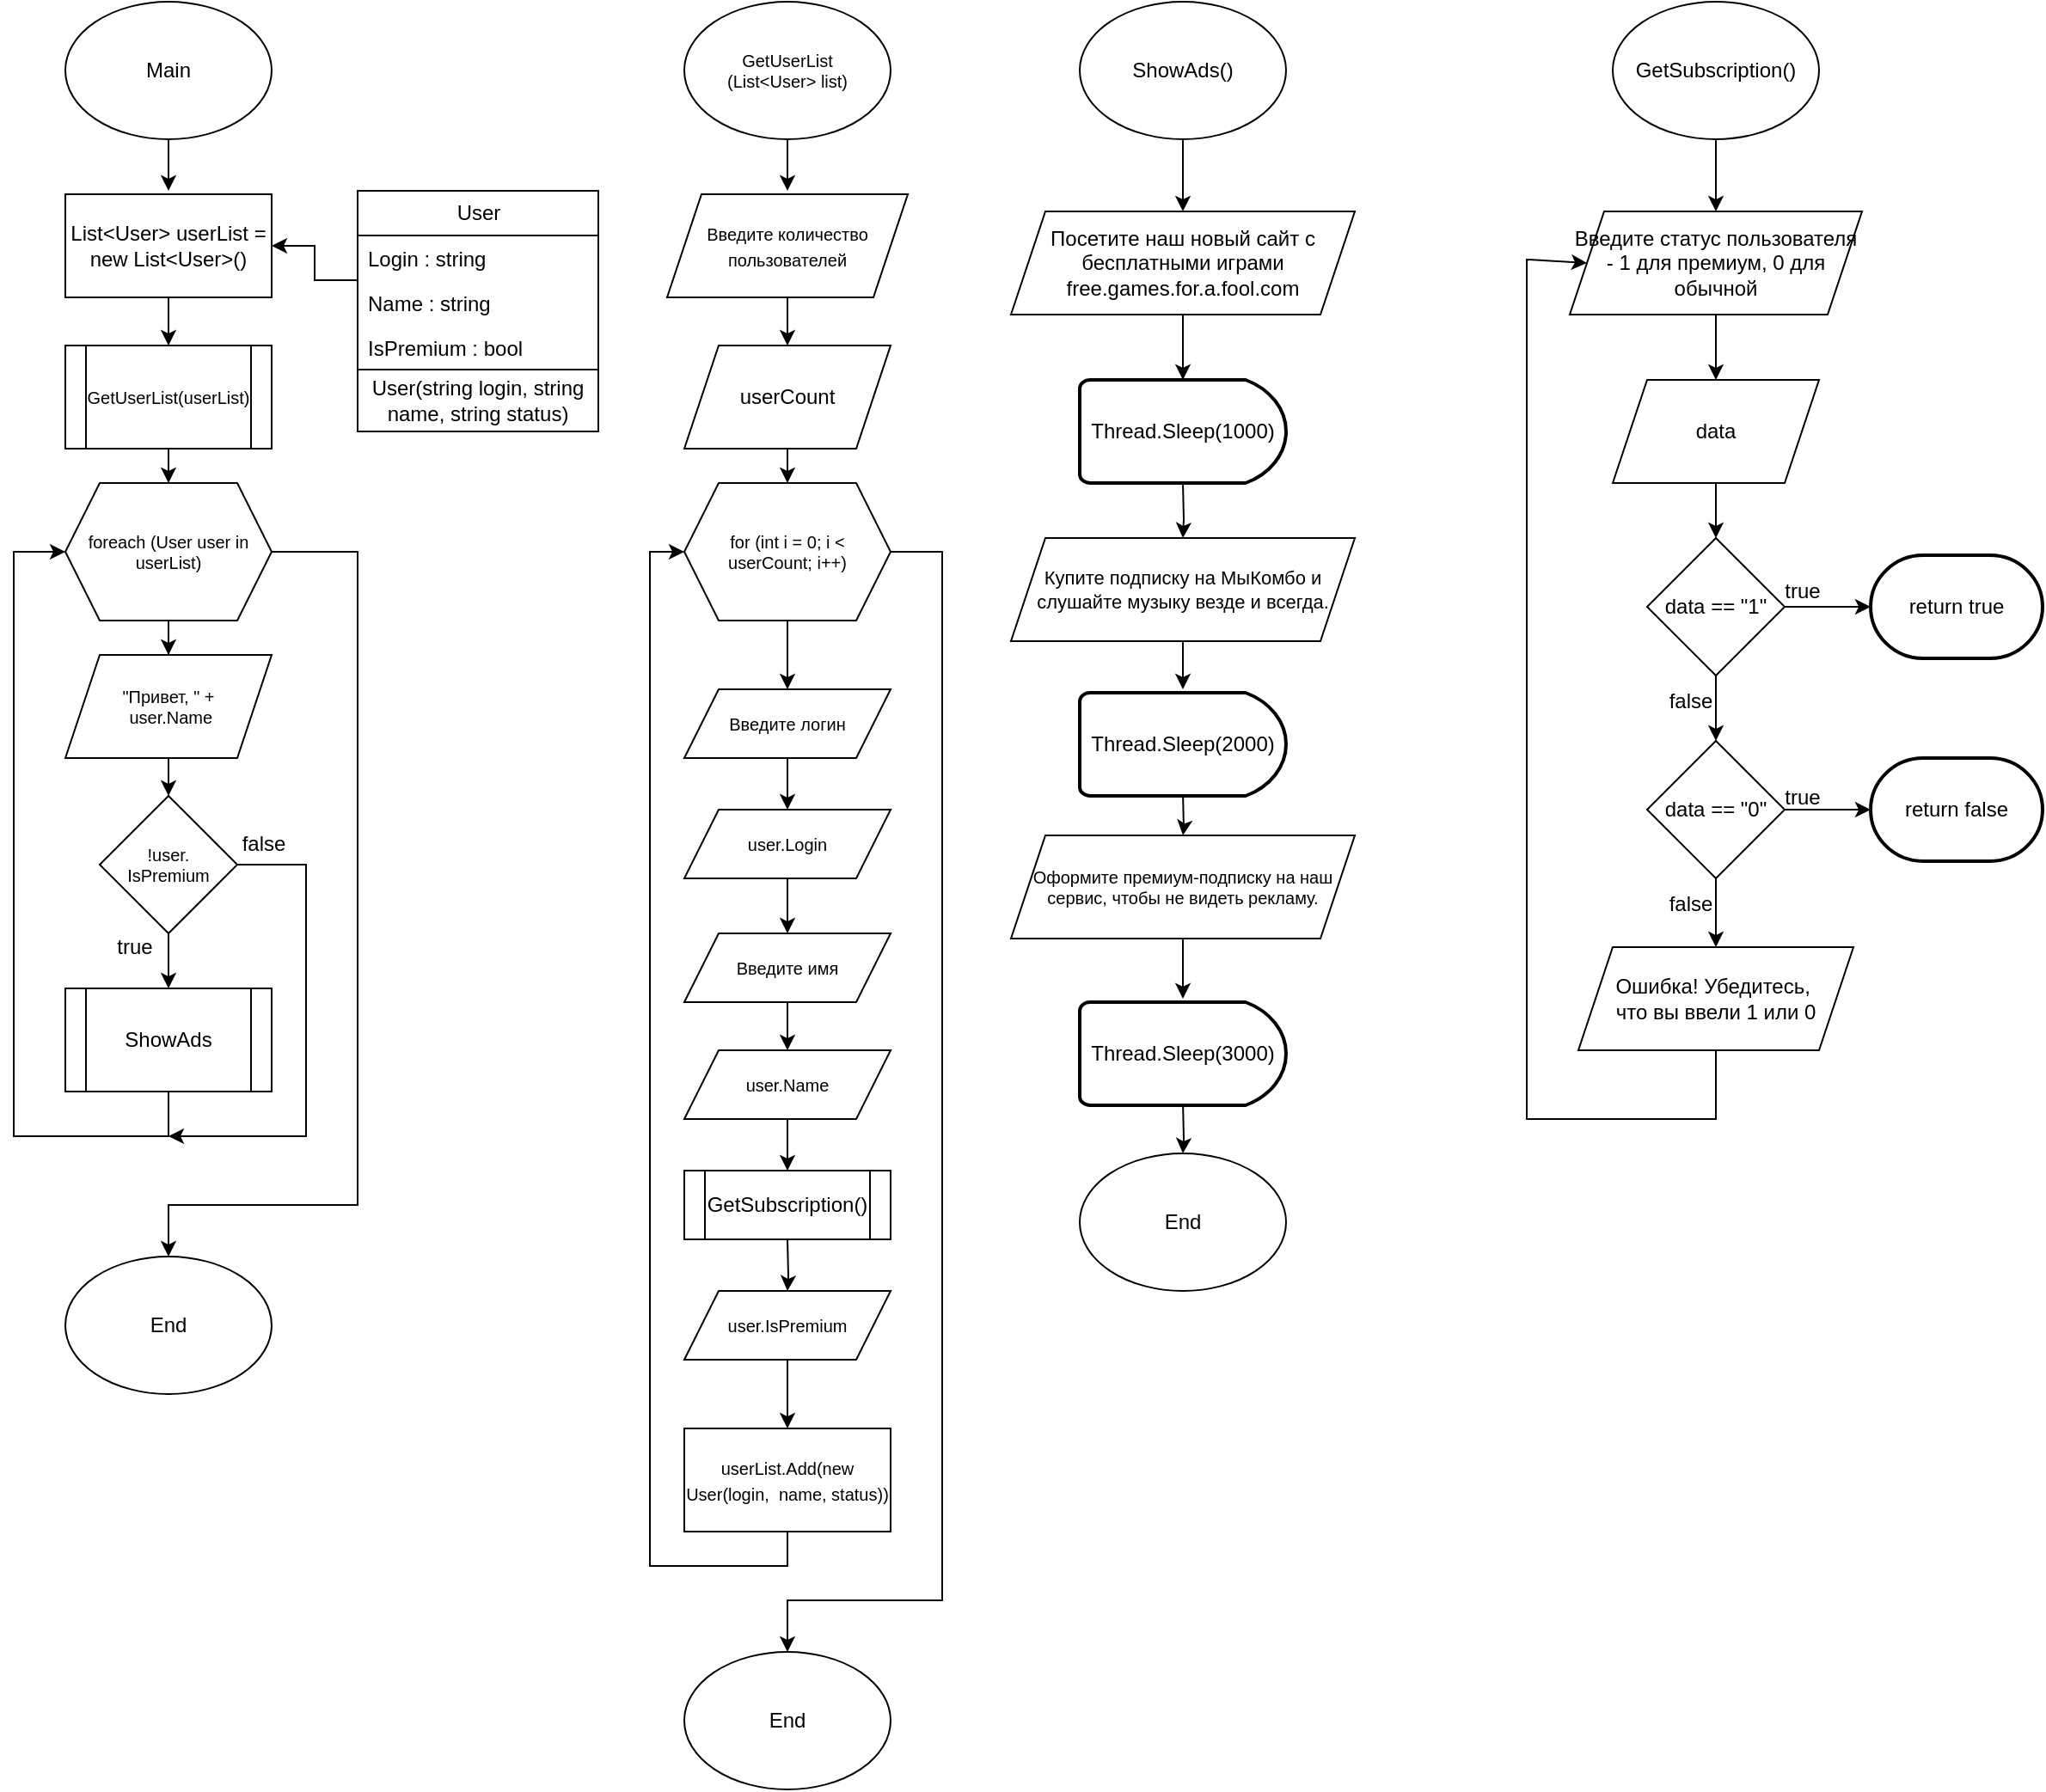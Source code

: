 <mxfile version="24.8.3">
  <diagram name="Page-1" id="2t1w9EjYc3GMAiw-3vW3">
    <mxGraphModel dx="954" dy="592" grid="1" gridSize="10" guides="1" tooltips="1" connect="1" arrows="1" fold="1" page="1" pageScale="1" pageWidth="1300" pageHeight="1169" math="0" shadow="0">
      <root>
        <mxCell id="0" />
        <mxCell id="1" parent="0" />
        <mxCell id="fktOU1IL38EF21-Itv1q-1" value="Main" style="ellipse;whiteSpace=wrap;html=1;" vertex="1" parent="1">
          <mxGeometry x="70" y="70" width="120" height="80" as="geometry" />
        </mxCell>
        <mxCell id="fktOU1IL38EF21-Itv1q-41" value="" style="edgeStyle=orthogonalEdgeStyle;rounded=0;orthogonalLoop=1;jettySize=auto;html=1;" edge="1" parent="1" source="fktOU1IL38EF21-Itv1q-24" target="fktOU1IL38EF21-Itv1q-40">
          <mxGeometry relative="1" as="geometry" />
        </mxCell>
        <mxCell id="fktOU1IL38EF21-Itv1q-24" value="foreach (User user in userList)" style="shape=hexagon;perimeter=hexagonPerimeter2;whiteSpace=wrap;html=1;fixedSize=1;fontSize=10;" vertex="1" parent="1">
          <mxGeometry x="70" y="350" width="120" height="80" as="geometry" />
        </mxCell>
        <mxCell id="fktOU1IL38EF21-Itv1q-43" value="" style="edgeStyle=orthogonalEdgeStyle;rounded=0;orthogonalLoop=1;jettySize=auto;html=1;" edge="1" parent="1" source="fktOU1IL38EF21-Itv1q-25" target="fktOU1IL38EF21-Itv1q-38">
          <mxGeometry relative="1" as="geometry" />
        </mxCell>
        <mxCell id="fktOU1IL38EF21-Itv1q-25" value="!user.&lt;div&gt;IsPremium&lt;/div&gt;" style="rhombus;whiteSpace=wrap;html=1;fontSize=10;" vertex="1" parent="1">
          <mxGeometry x="90" y="532" width="80" height="80" as="geometry" />
        </mxCell>
        <mxCell id="fktOU1IL38EF21-Itv1q-31" value="" style="endArrow=classic;html=1;rounded=0;exitX=0.5;exitY=1;exitDx=0;exitDy=0;entryX=0.5;entryY=0;entryDx=0;entryDy=0;" edge="1" parent="1" target="fktOU1IL38EF21-Itv1q-24">
          <mxGeometry width="50" height="50" relative="1" as="geometry">
            <mxPoint x="130" y="330" as="sourcePoint" />
            <mxPoint x="280" y="420" as="targetPoint" />
          </mxGeometry>
        </mxCell>
        <mxCell id="fktOU1IL38EF21-Itv1q-34" value="" style="endArrow=classic;html=1;rounded=0;exitX=0.5;exitY=1;exitDx=0;exitDy=0;entryX=0.5;entryY=0;entryDx=0;entryDy=0;" edge="1" parent="1" source="fktOU1IL38EF21-Itv1q-1">
          <mxGeometry width="50" height="50" relative="1" as="geometry">
            <mxPoint x="230" y="380" as="sourcePoint" />
            <mxPoint x="130" y="180" as="targetPoint" />
          </mxGeometry>
        </mxCell>
        <mxCell id="fktOU1IL38EF21-Itv1q-35" value="End" style="ellipse;whiteSpace=wrap;html=1;" vertex="1" parent="1">
          <mxGeometry x="70" y="800" width="120" height="80" as="geometry" />
        </mxCell>
        <mxCell id="fktOU1IL38EF21-Itv1q-37" value="&lt;font style=&quot;font-size: 10px;&quot;&gt;GetUserList(userList)&lt;/font&gt;" style="shape=process;whiteSpace=wrap;html=1;backgroundOutline=1;" vertex="1" parent="1">
          <mxGeometry x="70" y="270" width="120" height="60" as="geometry" />
        </mxCell>
        <mxCell id="fktOU1IL38EF21-Itv1q-38" value="ShowAds" style="shape=process;whiteSpace=wrap;html=1;backgroundOutline=1;" vertex="1" parent="1">
          <mxGeometry x="70" y="644" width="120" height="60" as="geometry" />
        </mxCell>
        <mxCell id="fktOU1IL38EF21-Itv1q-42" value="" style="edgeStyle=orthogonalEdgeStyle;rounded=0;orthogonalLoop=1;jettySize=auto;html=1;" edge="1" parent="1" source="fktOU1IL38EF21-Itv1q-40" target="fktOU1IL38EF21-Itv1q-25">
          <mxGeometry relative="1" as="geometry" />
        </mxCell>
        <mxCell id="fktOU1IL38EF21-Itv1q-40" value="&quot;Привет, &quot; +&lt;div&gt;&amp;nbsp;user.Name&lt;/div&gt;" style="shape=parallelogram;perimeter=parallelogramPerimeter;whiteSpace=wrap;html=1;fixedSize=1;fontSize=10;" vertex="1" parent="1">
          <mxGeometry x="70" y="450" width="120" height="60" as="geometry" />
        </mxCell>
        <mxCell id="fktOU1IL38EF21-Itv1q-44" value="true" style="text;html=1;align=center;verticalAlign=middle;resizable=0;points=[];autosize=1;strokeColor=none;fillColor=none;" vertex="1" parent="1">
          <mxGeometry x="90" y="605" width="40" height="30" as="geometry" />
        </mxCell>
        <mxCell id="fktOU1IL38EF21-Itv1q-45" value="false" style="text;html=1;align=center;verticalAlign=middle;resizable=0;points=[];autosize=1;strokeColor=none;fillColor=none;" vertex="1" parent="1">
          <mxGeometry x="160" y="545" width="50" height="30" as="geometry" />
        </mxCell>
        <mxCell id="fktOU1IL38EF21-Itv1q-46" value="" style="endArrow=classic;html=1;rounded=0;exitX=0.5;exitY=1;exitDx=0;exitDy=0;entryX=0;entryY=0.5;entryDx=0;entryDy=0;" edge="1" parent="1" source="fktOU1IL38EF21-Itv1q-38" target="fktOU1IL38EF21-Itv1q-24">
          <mxGeometry width="50" height="50" relative="1" as="geometry">
            <mxPoint x="310" y="600" as="sourcePoint" />
            <mxPoint x="360" y="550" as="targetPoint" />
            <Array as="points">
              <mxPoint x="130" y="730" />
              <mxPoint x="40" y="730" />
              <mxPoint x="40" y="390" />
            </Array>
          </mxGeometry>
        </mxCell>
        <mxCell id="fktOU1IL38EF21-Itv1q-47" value="" style="endArrow=classic;html=1;rounded=0;exitX=1;exitY=0.5;exitDx=0;exitDy=0;" edge="1" parent="1" source="fktOU1IL38EF21-Itv1q-25">
          <mxGeometry width="50" height="50" relative="1" as="geometry">
            <mxPoint x="310" y="600" as="sourcePoint" />
            <mxPoint x="130" y="730" as="targetPoint" />
            <Array as="points">
              <mxPoint x="210" y="572" />
              <mxPoint x="210" y="730" />
            </Array>
          </mxGeometry>
        </mxCell>
        <mxCell id="fktOU1IL38EF21-Itv1q-48" value="" style="endArrow=classic;html=1;rounded=0;exitX=1;exitY=0.5;exitDx=0;exitDy=0;entryX=0.5;entryY=0;entryDx=0;entryDy=0;" edge="1" parent="1" source="fktOU1IL38EF21-Itv1q-24" target="fktOU1IL38EF21-Itv1q-35">
          <mxGeometry width="50" height="50" relative="1" as="geometry">
            <mxPoint x="310" y="600" as="sourcePoint" />
            <mxPoint x="130" y="770" as="targetPoint" />
            <Array as="points">
              <mxPoint x="240" y="390" />
              <mxPoint x="240" y="770" />
              <mxPoint x="130" y="770" />
            </Array>
          </mxGeometry>
        </mxCell>
        <mxCell id="fktOU1IL38EF21-Itv1q-61" value="" style="edgeStyle=orthogonalEdgeStyle;rounded=0;orthogonalLoop=1;jettySize=auto;html=1;" edge="1" parent="1" source="fktOU1IL38EF21-Itv1q-50" target="fktOU1IL38EF21-Itv1q-51">
          <mxGeometry relative="1" as="geometry" />
        </mxCell>
        <mxCell id="fktOU1IL38EF21-Itv1q-50" value="ShowAds()" style="ellipse;whiteSpace=wrap;html=1;" vertex="1" parent="1">
          <mxGeometry x="660" y="70" width="120" height="80" as="geometry" />
        </mxCell>
        <mxCell id="fktOU1IL38EF21-Itv1q-63" value="" style="edgeStyle=orthogonalEdgeStyle;rounded=0;orthogonalLoop=1;jettySize=auto;html=1;" edge="1" parent="1" source="fktOU1IL38EF21-Itv1q-51">
          <mxGeometry relative="1" as="geometry">
            <mxPoint x="720" y="290" as="targetPoint" />
          </mxGeometry>
        </mxCell>
        <mxCell id="fktOU1IL38EF21-Itv1q-51" value="&lt;p&gt;Посетите наш новый сайт с бесплатными играми free.games.for.a.fool.com&lt;/p&gt;" style="shape=parallelogram;perimeter=parallelogramPerimeter;whiteSpace=wrap;html=1;fixedSize=1;" vertex="1" parent="1">
          <mxGeometry x="620" y="192" width="200" height="60" as="geometry" />
        </mxCell>
        <mxCell id="fktOU1IL38EF21-Itv1q-64" value="" style="edgeStyle=orthogonalEdgeStyle;rounded=0;orthogonalLoop=1;jettySize=auto;html=1;" edge="1" parent="1" target="fktOU1IL38EF21-Itv1q-53">
          <mxGeometry relative="1" as="geometry">
            <mxPoint x="720" y="350" as="sourcePoint" />
          </mxGeometry>
        </mxCell>
        <mxCell id="fktOU1IL38EF21-Itv1q-65" value="" style="edgeStyle=orthogonalEdgeStyle;rounded=0;orthogonalLoop=1;jettySize=auto;html=1;" edge="1" parent="1" source="fktOU1IL38EF21-Itv1q-53">
          <mxGeometry relative="1" as="geometry">
            <mxPoint x="720" y="470" as="targetPoint" />
          </mxGeometry>
        </mxCell>
        <mxCell id="fktOU1IL38EF21-Itv1q-53" value="&lt;p style=&quot;font-size: 11px;&quot;&gt;Купите подписку на МыКомбо и слушайте музыку везде и всегда.&lt;/p&gt;" style="shape=parallelogram;perimeter=parallelogramPerimeter;whiteSpace=wrap;html=1;fixedSize=1;" vertex="1" parent="1">
          <mxGeometry x="620" y="382" width="200" height="60" as="geometry" />
        </mxCell>
        <mxCell id="fktOU1IL38EF21-Itv1q-66" value="" style="edgeStyle=orthogonalEdgeStyle;rounded=0;orthogonalLoop=1;jettySize=auto;html=1;" edge="1" parent="1" target="fktOU1IL38EF21-Itv1q-55">
          <mxGeometry relative="1" as="geometry">
            <mxPoint x="720" y="530" as="sourcePoint" />
          </mxGeometry>
        </mxCell>
        <mxCell id="fktOU1IL38EF21-Itv1q-67" value="" style="edgeStyle=orthogonalEdgeStyle;rounded=0;orthogonalLoop=1;jettySize=auto;html=1;" edge="1" parent="1" source="fktOU1IL38EF21-Itv1q-55">
          <mxGeometry relative="1" as="geometry">
            <mxPoint x="720" y="650" as="targetPoint" />
          </mxGeometry>
        </mxCell>
        <mxCell id="fktOU1IL38EF21-Itv1q-55" value="&lt;p style=&quot;font-size: 10px;&quot;&gt;Оформите премиум-подписку на наш сервис, чтобы не видеть рекламу.&lt;/p&gt;" style="shape=parallelogram;perimeter=parallelogramPerimeter;whiteSpace=wrap;html=1;fixedSize=1;fontSize=10;" vertex="1" parent="1">
          <mxGeometry x="620" y="555" width="200" height="60" as="geometry" />
        </mxCell>
        <mxCell id="fktOU1IL38EF21-Itv1q-68" value="" style="edgeStyle=orthogonalEdgeStyle;rounded=0;orthogonalLoop=1;jettySize=auto;html=1;" edge="1" parent="1" target="fktOU1IL38EF21-Itv1q-57">
          <mxGeometry relative="1" as="geometry">
            <mxPoint x="720" y="710" as="sourcePoint" />
          </mxGeometry>
        </mxCell>
        <mxCell id="fktOU1IL38EF21-Itv1q-57" value="End" style="ellipse;whiteSpace=wrap;html=1;" vertex="1" parent="1">
          <mxGeometry x="660" y="740" width="120" height="80" as="geometry" />
        </mxCell>
        <mxCell id="fktOU1IL38EF21-Itv1q-69" value="GetUserList&lt;div&gt;(List&amp;lt;User&amp;gt; list)&lt;/div&gt;" style="ellipse;whiteSpace=wrap;html=1;fontSize=10;" vertex="1" parent="1">
          <mxGeometry x="430" y="70" width="120" height="80" as="geometry" />
        </mxCell>
        <mxCell id="fktOU1IL38EF21-Itv1q-106" value="" style="edgeStyle=orthogonalEdgeStyle;rounded=0;orthogonalLoop=1;jettySize=auto;html=1;" edge="1" parent="1" source="fktOU1IL38EF21-Itv1q-71" target="fktOU1IL38EF21-Itv1q-103">
          <mxGeometry relative="1" as="geometry" />
        </mxCell>
        <mxCell id="fktOU1IL38EF21-Itv1q-71" value="for (int i = 0; i &amp;lt; userCount; i++)" style="shape=hexagon;perimeter=hexagonPerimeter2;whiteSpace=wrap;html=1;fixedSize=1;fontSize=10;" vertex="1" parent="1">
          <mxGeometry x="430" y="350" width="120" height="80" as="geometry" />
        </mxCell>
        <mxCell id="fktOU1IL38EF21-Itv1q-74" value="" style="endArrow=classic;html=1;rounded=0;exitX=0.5;exitY=1;exitDx=0;exitDy=0;entryX=0.5;entryY=0;entryDx=0;entryDy=0;" edge="1" parent="1" target="fktOU1IL38EF21-Itv1q-71">
          <mxGeometry width="50" height="50" relative="1" as="geometry">
            <mxPoint x="490" y="330" as="sourcePoint" />
            <mxPoint x="640" y="420" as="targetPoint" />
          </mxGeometry>
        </mxCell>
        <mxCell id="fktOU1IL38EF21-Itv1q-75" value="" style="endArrow=classic;html=1;rounded=0;exitX=0.5;exitY=1;exitDx=0;exitDy=0;entryX=0.5;entryY=0;entryDx=0;entryDy=0;" edge="1" parent="1" source="fktOU1IL38EF21-Itv1q-69">
          <mxGeometry width="50" height="50" relative="1" as="geometry">
            <mxPoint x="590" y="380" as="sourcePoint" />
            <mxPoint x="490" y="180" as="targetPoint" />
          </mxGeometry>
        </mxCell>
        <mxCell id="fktOU1IL38EF21-Itv1q-76" value="End" style="ellipse;whiteSpace=wrap;html=1;" vertex="1" parent="1">
          <mxGeometry x="430" y="1030" width="120" height="80" as="geometry" />
        </mxCell>
        <mxCell id="fktOU1IL38EF21-Itv1q-108" value="" style="edgeStyle=orthogonalEdgeStyle;rounded=0;orthogonalLoop=1;jettySize=auto;html=1;" edge="1" parent="1" source="fktOU1IL38EF21-Itv1q-80" target="fktOU1IL38EF21-Itv1q-104">
          <mxGeometry relative="1" as="geometry" />
        </mxCell>
        <mxCell id="fktOU1IL38EF21-Itv1q-80" value="user.Login" style="shape=parallelogram;perimeter=parallelogramPerimeter;whiteSpace=wrap;html=1;fixedSize=1;fontSize=10;" vertex="1" parent="1">
          <mxGeometry x="430" y="540" width="120" height="40" as="geometry" />
        </mxCell>
        <mxCell id="fktOU1IL38EF21-Itv1q-85" value="" style="endArrow=classic;html=1;rounded=0;exitX=1;exitY=0.5;exitDx=0;exitDy=0;entryX=0.5;entryY=0;entryDx=0;entryDy=0;" edge="1" parent="1" source="fktOU1IL38EF21-Itv1q-71" target="fktOU1IL38EF21-Itv1q-76">
          <mxGeometry width="50" height="50" relative="1" as="geometry">
            <mxPoint x="670" y="600" as="sourcePoint" />
            <mxPoint x="490" y="770" as="targetPoint" />
            <Array as="points">
              <mxPoint x="580" y="390" />
              <mxPoint x="580" y="1000" />
              <mxPoint x="490" y="1000" />
            </Array>
          </mxGeometry>
        </mxCell>
        <mxCell id="fktOU1IL38EF21-Itv1q-86" value="userCount" style="shape=parallelogram;perimeter=parallelogramPerimeter;whiteSpace=wrap;html=1;fixedSize=1;" vertex="1" parent="1">
          <mxGeometry x="430" y="270" width="120" height="60" as="geometry" />
        </mxCell>
        <mxCell id="fktOU1IL38EF21-Itv1q-113" value="" style="edgeStyle=orthogonalEdgeStyle;rounded=0;orthogonalLoop=1;jettySize=auto;html=1;exitX=0.5;exitY=1;exitDx=0;exitDy=0;entryX=0;entryY=0.5;entryDx=0;entryDy=0;" edge="1" parent="1" source="fktOU1IL38EF21-Itv1q-87" target="fktOU1IL38EF21-Itv1q-71">
          <mxGeometry relative="1" as="geometry">
            <mxPoint x="490" y="980" as="sourcePoint" />
            <mxPoint x="360" y="820" as="targetPoint" />
          </mxGeometry>
        </mxCell>
        <mxCell id="fktOU1IL38EF21-Itv1q-87" value="&lt;span style=&quot;font-size: 10px;&quot;&gt;userList.Add(new User(login, &amp;nbsp;name, status))&lt;/span&gt;" style="rounded=0;whiteSpace=wrap;html=1;" vertex="1" parent="1">
          <mxGeometry x="430" y="900" width="120" height="60" as="geometry" />
        </mxCell>
        <mxCell id="fktOU1IL38EF21-Itv1q-110" value="" style="edgeStyle=orthogonalEdgeStyle;rounded=0;orthogonalLoop=1;jettySize=auto;html=1;" edge="1" parent="1" source="fktOU1IL38EF21-Itv1q-88">
          <mxGeometry relative="1" as="geometry">
            <mxPoint x="490" y="750" as="targetPoint" />
          </mxGeometry>
        </mxCell>
        <mxCell id="fktOU1IL38EF21-Itv1q-88" value="user.Name" style="shape=parallelogram;perimeter=parallelogramPerimeter;whiteSpace=wrap;html=1;fixedSize=1;fontSize=10;" vertex="1" parent="1">
          <mxGeometry x="430" y="680" width="120" height="40" as="geometry" />
        </mxCell>
        <mxCell id="fktOU1IL38EF21-Itv1q-112" value="" style="edgeStyle=orthogonalEdgeStyle;rounded=0;orthogonalLoop=1;jettySize=auto;html=1;" edge="1" parent="1" source="fktOU1IL38EF21-Itv1q-89" target="fktOU1IL38EF21-Itv1q-87">
          <mxGeometry relative="1" as="geometry" />
        </mxCell>
        <mxCell id="fktOU1IL38EF21-Itv1q-89" value="user.IsPremium" style="shape=parallelogram;perimeter=parallelogramPerimeter;whiteSpace=wrap;html=1;fixedSize=1;fontSize=10;" vertex="1" parent="1">
          <mxGeometry x="430" y="820" width="120" height="40" as="geometry" />
        </mxCell>
        <mxCell id="fktOU1IL38EF21-Itv1q-95" value="" style="group" vertex="1" connectable="0" parent="1">
          <mxGeometry x="240" y="180" width="140" height="140" as="geometry" />
        </mxCell>
        <mxCell id="fktOU1IL38EF21-Itv1q-16" value="User" style="swimlane;fontStyle=0;childLayout=stackLayout;horizontal=1;startSize=26;fillColor=none;horizontalStack=0;resizeParent=1;resizeParentMax=0;resizeLast=0;collapsible=1;marginBottom=0;html=1;" vertex="1" parent="fktOU1IL38EF21-Itv1q-95">
          <mxGeometry width="140" height="104" as="geometry" />
        </mxCell>
        <mxCell id="fktOU1IL38EF21-Itv1q-17" value="Login : string" style="text;strokeColor=none;fillColor=none;align=left;verticalAlign=top;spacingLeft=4;spacingRight=4;overflow=hidden;rotatable=0;points=[[0,0.5],[1,0.5]];portConstraint=eastwest;whiteSpace=wrap;html=1;" vertex="1" parent="fktOU1IL38EF21-Itv1q-16">
          <mxGeometry y="26" width="140" height="26" as="geometry" />
        </mxCell>
        <mxCell id="fktOU1IL38EF21-Itv1q-18" value="Name : string" style="text;strokeColor=none;fillColor=none;align=left;verticalAlign=top;spacingLeft=4;spacingRight=4;overflow=hidden;rotatable=0;points=[[0,0.5],[1,0.5]];portConstraint=eastwest;whiteSpace=wrap;html=1;" vertex="1" parent="fktOU1IL38EF21-Itv1q-16">
          <mxGeometry y="52" width="140" height="26" as="geometry" />
        </mxCell>
        <mxCell id="fktOU1IL38EF21-Itv1q-19" value="IsPremium : bool" style="text;strokeColor=none;fillColor=none;align=left;verticalAlign=top;spacingLeft=4;spacingRight=4;overflow=hidden;rotatable=0;points=[[0,0.5],[1,0.5]];portConstraint=eastwest;whiteSpace=wrap;html=1;" vertex="1" parent="fktOU1IL38EF21-Itv1q-16">
          <mxGeometry y="78" width="140" height="26" as="geometry" />
        </mxCell>
        <mxCell id="fktOU1IL38EF21-Itv1q-94" value="User(string login, string name, string status)" style="rounded=0;whiteSpace=wrap;html=1;" vertex="1" parent="fktOU1IL38EF21-Itv1q-95">
          <mxGeometry y="104" width="140" height="36" as="geometry" />
        </mxCell>
        <mxCell id="fktOU1IL38EF21-Itv1q-97" value="" style="edgeStyle=orthogonalEdgeStyle;rounded=0;orthogonalLoop=1;jettySize=auto;html=1;" edge="1" parent="1" source="fktOU1IL38EF21-Itv1q-96" target="fktOU1IL38EF21-Itv1q-37">
          <mxGeometry relative="1" as="geometry" />
        </mxCell>
        <mxCell id="fktOU1IL38EF21-Itv1q-96" value="List&amp;lt;User&amp;gt; userList = new List&amp;lt;User&amp;gt;()" style="rounded=0;whiteSpace=wrap;html=1;" vertex="1" parent="1">
          <mxGeometry x="70" y="182" width="120" height="60" as="geometry" />
        </mxCell>
        <mxCell id="fktOU1IL38EF21-Itv1q-100" value="" style="edgeStyle=orthogonalEdgeStyle;rounded=0;orthogonalLoop=1;jettySize=auto;html=1;" edge="1" parent="1" source="fktOU1IL38EF21-Itv1q-99" target="fktOU1IL38EF21-Itv1q-86">
          <mxGeometry relative="1" as="geometry" />
        </mxCell>
        <mxCell id="fktOU1IL38EF21-Itv1q-99" value="&lt;font style=&quot;font-size: 10px;&quot;&gt;Введите количество пользователей&lt;/font&gt;" style="shape=parallelogram;perimeter=parallelogramPerimeter;whiteSpace=wrap;html=1;fixedSize=1;" vertex="1" parent="1">
          <mxGeometry x="420" y="182" width="140" height="60" as="geometry" />
        </mxCell>
        <mxCell id="fktOU1IL38EF21-Itv1q-101" value="" style="edgeStyle=orthogonalEdgeStyle;rounded=0;orthogonalLoop=1;jettySize=auto;html=1;" edge="1" parent="1" source="fktOU1IL38EF21-Itv1q-16" target="fktOU1IL38EF21-Itv1q-96">
          <mxGeometry relative="1" as="geometry" />
        </mxCell>
        <mxCell id="fktOU1IL38EF21-Itv1q-107" value="" style="edgeStyle=orthogonalEdgeStyle;rounded=0;orthogonalLoop=1;jettySize=auto;html=1;" edge="1" parent="1" source="fktOU1IL38EF21-Itv1q-103" target="fktOU1IL38EF21-Itv1q-80">
          <mxGeometry relative="1" as="geometry" />
        </mxCell>
        <mxCell id="fktOU1IL38EF21-Itv1q-103" value="Введите логин" style="shape=parallelogram;perimeter=parallelogramPerimeter;whiteSpace=wrap;html=1;fixedSize=1;fontSize=10;" vertex="1" parent="1">
          <mxGeometry x="430" y="470" width="120" height="40" as="geometry" />
        </mxCell>
        <mxCell id="fktOU1IL38EF21-Itv1q-109" value="" style="edgeStyle=orthogonalEdgeStyle;rounded=0;orthogonalLoop=1;jettySize=auto;html=1;" edge="1" parent="1" source="fktOU1IL38EF21-Itv1q-104" target="fktOU1IL38EF21-Itv1q-88">
          <mxGeometry relative="1" as="geometry" />
        </mxCell>
        <mxCell id="fktOU1IL38EF21-Itv1q-104" value="Введите имя" style="shape=parallelogram;perimeter=parallelogramPerimeter;whiteSpace=wrap;html=1;fixedSize=1;fontSize=10;" vertex="1" parent="1">
          <mxGeometry x="430" y="612" width="120" height="40" as="geometry" />
        </mxCell>
        <mxCell id="fktOU1IL38EF21-Itv1q-111" value="" style="edgeStyle=orthogonalEdgeStyle;rounded=0;orthogonalLoop=1;jettySize=auto;html=1;" edge="1" parent="1" target="fktOU1IL38EF21-Itv1q-89">
          <mxGeometry relative="1" as="geometry">
            <mxPoint x="490" y="790" as="sourcePoint" />
          </mxGeometry>
        </mxCell>
        <mxCell id="fktOU1IL38EF21-Itv1q-114" value="GetSubscription()" style="shape=process;whiteSpace=wrap;html=1;backgroundOutline=1;" vertex="1" parent="1">
          <mxGeometry x="430" y="750" width="120" height="40" as="geometry" />
        </mxCell>
        <mxCell id="fktOU1IL38EF21-Itv1q-127" value="" style="edgeStyle=orthogonalEdgeStyle;rounded=0;orthogonalLoop=1;jettySize=auto;html=1;" edge="1" parent="1" source="fktOU1IL38EF21-Itv1q-115" target="fktOU1IL38EF21-Itv1q-116">
          <mxGeometry relative="1" as="geometry" />
        </mxCell>
        <mxCell id="fktOU1IL38EF21-Itv1q-115" value="GetSubscription()" style="ellipse;whiteSpace=wrap;html=1;" vertex="1" parent="1">
          <mxGeometry x="970" y="70" width="120" height="80" as="geometry" />
        </mxCell>
        <mxCell id="fktOU1IL38EF21-Itv1q-128" value="" style="edgeStyle=orthogonalEdgeStyle;rounded=0;orthogonalLoop=1;jettySize=auto;html=1;" edge="1" parent="1" source="fktOU1IL38EF21-Itv1q-116" target="fktOU1IL38EF21-Itv1q-117">
          <mxGeometry relative="1" as="geometry" />
        </mxCell>
        <mxCell id="fktOU1IL38EF21-Itv1q-116" value="Введите статус пользователя - 1 для премиум, 0 для обычной" style="shape=parallelogram;perimeter=parallelogramPerimeter;whiteSpace=wrap;html=1;fixedSize=1;fontSize=12;" vertex="1" parent="1">
          <mxGeometry x="945" y="192" width="170" height="60" as="geometry" />
        </mxCell>
        <mxCell id="fktOU1IL38EF21-Itv1q-129" value="" style="edgeStyle=orthogonalEdgeStyle;rounded=0;orthogonalLoop=1;jettySize=auto;html=1;" edge="1" parent="1" source="fktOU1IL38EF21-Itv1q-117" target="fktOU1IL38EF21-Itv1q-118">
          <mxGeometry relative="1" as="geometry" />
        </mxCell>
        <mxCell id="fktOU1IL38EF21-Itv1q-117" value="data" style="shape=parallelogram;perimeter=parallelogramPerimeter;whiteSpace=wrap;html=1;fixedSize=1;" vertex="1" parent="1">
          <mxGeometry x="970" y="290" width="120" height="60" as="geometry" />
        </mxCell>
        <mxCell id="fktOU1IL38EF21-Itv1q-130" value="" style="edgeStyle=orthogonalEdgeStyle;rounded=0;orthogonalLoop=1;jettySize=auto;html=1;" edge="1" parent="1" source="fktOU1IL38EF21-Itv1q-118" target="fktOU1IL38EF21-Itv1q-125">
          <mxGeometry relative="1" as="geometry" />
        </mxCell>
        <mxCell id="fktOU1IL38EF21-Itv1q-131" value="" style="edgeStyle=orthogonalEdgeStyle;rounded=0;orthogonalLoop=1;jettySize=auto;html=1;" edge="1" parent="1" source="fktOU1IL38EF21-Itv1q-118" target="fktOU1IL38EF21-Itv1q-119">
          <mxGeometry relative="1" as="geometry" />
        </mxCell>
        <mxCell id="fktOU1IL38EF21-Itv1q-118" value="data == &quot;1&quot;" style="rhombus;whiteSpace=wrap;html=1;" vertex="1" parent="1">
          <mxGeometry x="990" y="382" width="80" height="80" as="geometry" />
        </mxCell>
        <mxCell id="fktOU1IL38EF21-Itv1q-132" value="" style="edgeStyle=orthogonalEdgeStyle;rounded=0;orthogonalLoop=1;jettySize=auto;html=1;" edge="1" parent="1" source="fktOU1IL38EF21-Itv1q-119" target="fktOU1IL38EF21-Itv1q-126">
          <mxGeometry relative="1" as="geometry" />
        </mxCell>
        <mxCell id="fktOU1IL38EF21-Itv1q-133" value="" style="edgeStyle=orthogonalEdgeStyle;rounded=0;orthogonalLoop=1;jettySize=auto;html=1;" edge="1" parent="1" source="fktOU1IL38EF21-Itv1q-119" target="fktOU1IL38EF21-Itv1q-120">
          <mxGeometry relative="1" as="geometry" />
        </mxCell>
        <mxCell id="fktOU1IL38EF21-Itv1q-119" value="data == &quot;0&quot;" style="rhombus;whiteSpace=wrap;html=1;" vertex="1" parent="1">
          <mxGeometry x="990" y="500" width="80" height="80" as="geometry" />
        </mxCell>
        <mxCell id="fktOU1IL38EF21-Itv1q-120" value="Ошибка! Убедитесь,&amp;nbsp;&lt;div&gt;что вы ввели 1 или 0&lt;/div&gt;" style="shape=parallelogram;perimeter=parallelogramPerimeter;whiteSpace=wrap;html=1;fixedSize=1;" vertex="1" parent="1">
          <mxGeometry x="950" y="620" width="160" height="60" as="geometry" />
        </mxCell>
        <mxCell id="fktOU1IL38EF21-Itv1q-122" value="Thread&lt;span style=&quot;font-family: inherit; font-size: inherit; font-style: inherit; font-variant-caps: inherit; box-sizing: border-box; font-stretch: inherit; line-height: 1.4em; font-size-adjust: inherit; font-kerning: inherit; font-variant-alternates: inherit; font-variant-ligatures: inherit; font-variant-numeric: inherit; font-variant-east-asian: inherit; font-variant-position: inherit; font-feature-settings: inherit; font-optical-sizing: inherit; font-variation-settings: inherit;&quot; class=&quot;hljs-selector-class&quot;&gt;.Sleep&lt;/span&gt;(&lt;span style=&quot;font-family: inherit; font-size: inherit; font-style: inherit; font-variant-caps: inherit; box-sizing: border-box; font-stretch: inherit; line-height: 1.4em; font-size-adjust: inherit; font-kerning: inherit; font-variant-alternates: inherit; font-variant-ligatures: inherit; font-variant-numeric: inherit; font-variant-east-asian: inherit; font-variant-position: inherit; font-feature-settings: inherit; font-optical-sizing: inherit; font-variation-settings: inherit;&quot; class=&quot;hljs-number&quot;&gt;1000&lt;/span&gt;)" style="strokeWidth=2;html=1;shape=mxgraph.flowchart.delay;whiteSpace=wrap;" vertex="1" parent="1">
          <mxGeometry x="660" y="290" width="120" height="60" as="geometry" />
        </mxCell>
        <mxCell id="fktOU1IL38EF21-Itv1q-123" value="Thread&lt;span style=&quot;font-family: inherit; font-size: inherit; font-style: inherit; font-variant-caps: inherit; box-sizing: border-box; font-stretch: inherit; line-height: 1.4em; font-size-adjust: inherit; font-kerning: inherit; font-variant-alternates: inherit; font-variant-ligatures: inherit; font-variant-numeric: inherit; font-variant-east-asian: inherit; font-variant-position: inherit; font-feature-settings: inherit; font-optical-sizing: inherit; font-variation-settings: inherit;&quot; class=&quot;hljs-selector-class&quot;&gt;.Sleep&lt;/span&gt;(2&lt;span style=&quot;font-family: inherit; font-size: inherit; font-style: inherit; font-variant-caps: inherit; box-sizing: border-box; font-stretch: inherit; line-height: 1.4em; font-size-adjust: inherit; font-kerning: inherit; font-variant-alternates: inherit; font-variant-ligatures: inherit; font-variant-numeric: inherit; font-variant-east-asian: inherit; font-variant-position: inherit; font-feature-settings: inherit; font-optical-sizing: inherit; font-variation-settings: inherit;&quot; class=&quot;hljs-number&quot;&gt;000&lt;/span&gt;)" style="strokeWidth=2;html=1;shape=mxgraph.flowchart.delay;whiteSpace=wrap;" vertex="1" parent="1">
          <mxGeometry x="660" y="472" width="120" height="60" as="geometry" />
        </mxCell>
        <mxCell id="fktOU1IL38EF21-Itv1q-124" value="Thread&lt;span style=&quot;font-family: inherit; font-size: inherit; font-style: inherit; font-variant-caps: inherit; box-sizing: border-box; font-stretch: inherit; line-height: 1.4em; font-size-adjust: inherit; font-kerning: inherit; font-variant-alternates: inherit; font-variant-ligatures: inherit; font-variant-numeric: inherit; font-variant-east-asian: inherit; font-variant-position: inherit; font-feature-settings: inherit; font-optical-sizing: inherit; font-variation-settings: inherit;&quot; class=&quot;hljs-selector-class&quot;&gt;.Sleep&lt;/span&gt;(3&lt;span style=&quot;font-family: inherit; font-size: inherit; font-style: inherit; font-variant-caps: inherit; box-sizing: border-box; font-stretch: inherit; line-height: 1.4em; font-size-adjust: inherit; font-kerning: inherit; font-variant-alternates: inherit; font-variant-ligatures: inherit; font-variant-numeric: inherit; font-variant-east-asian: inherit; font-variant-position: inherit; font-feature-settings: inherit; font-optical-sizing: inherit; font-variation-settings: inherit;&quot; class=&quot;hljs-number&quot;&gt;000&lt;/span&gt;)" style="strokeWidth=2;html=1;shape=mxgraph.flowchart.delay;whiteSpace=wrap;" vertex="1" parent="1">
          <mxGeometry x="660" y="652" width="120" height="60" as="geometry" />
        </mxCell>
        <mxCell id="fktOU1IL38EF21-Itv1q-125" value="return true" style="strokeWidth=2;html=1;shape=mxgraph.flowchart.terminator;whiteSpace=wrap;" vertex="1" parent="1">
          <mxGeometry x="1120" y="392" width="100" height="60" as="geometry" />
        </mxCell>
        <mxCell id="fktOU1IL38EF21-Itv1q-126" value="return false" style="strokeWidth=2;html=1;shape=mxgraph.flowchart.terminator;whiteSpace=wrap;" vertex="1" parent="1">
          <mxGeometry x="1120" y="510" width="100" height="60" as="geometry" />
        </mxCell>
        <mxCell id="fktOU1IL38EF21-Itv1q-134" value="" style="endArrow=classic;html=1;rounded=0;exitX=0.5;exitY=1;exitDx=0;exitDy=0;entryX=0;entryY=0.5;entryDx=0;entryDy=0;" edge="1" parent="1" source="fktOU1IL38EF21-Itv1q-120" target="fktOU1IL38EF21-Itv1q-116">
          <mxGeometry width="50" height="50" relative="1" as="geometry">
            <mxPoint x="870" y="400" as="sourcePoint" />
            <mxPoint x="920" y="350" as="targetPoint" />
            <Array as="points">
              <mxPoint x="1030" y="720" />
              <mxPoint x="920" y="720" />
              <mxPoint x="920" y="220" />
            </Array>
          </mxGeometry>
        </mxCell>
        <mxCell id="fktOU1IL38EF21-Itv1q-135" value="true" style="text;html=1;align=center;verticalAlign=middle;resizable=0;points=[];autosize=1;strokeColor=none;fillColor=none;" vertex="1" parent="1">
          <mxGeometry x="1060" y="398" width="40" height="30" as="geometry" />
        </mxCell>
        <mxCell id="fktOU1IL38EF21-Itv1q-136" value="true" style="text;html=1;align=center;verticalAlign=middle;resizable=0;points=[];autosize=1;strokeColor=none;fillColor=none;" vertex="1" parent="1">
          <mxGeometry x="1060" y="518" width="40" height="30" as="geometry" />
        </mxCell>
        <mxCell id="fktOU1IL38EF21-Itv1q-137" value="false" style="text;html=1;align=center;verticalAlign=middle;resizable=0;points=[];autosize=1;strokeColor=none;fillColor=none;" vertex="1" parent="1">
          <mxGeometry x="990" y="462" width="50" height="30" as="geometry" />
        </mxCell>
        <mxCell id="fktOU1IL38EF21-Itv1q-138" value="false" style="text;html=1;align=center;verticalAlign=middle;resizable=0;points=[];autosize=1;strokeColor=none;fillColor=none;" vertex="1" parent="1">
          <mxGeometry x="990" y="580" width="50" height="30" as="geometry" />
        </mxCell>
      </root>
    </mxGraphModel>
  </diagram>
</mxfile>
